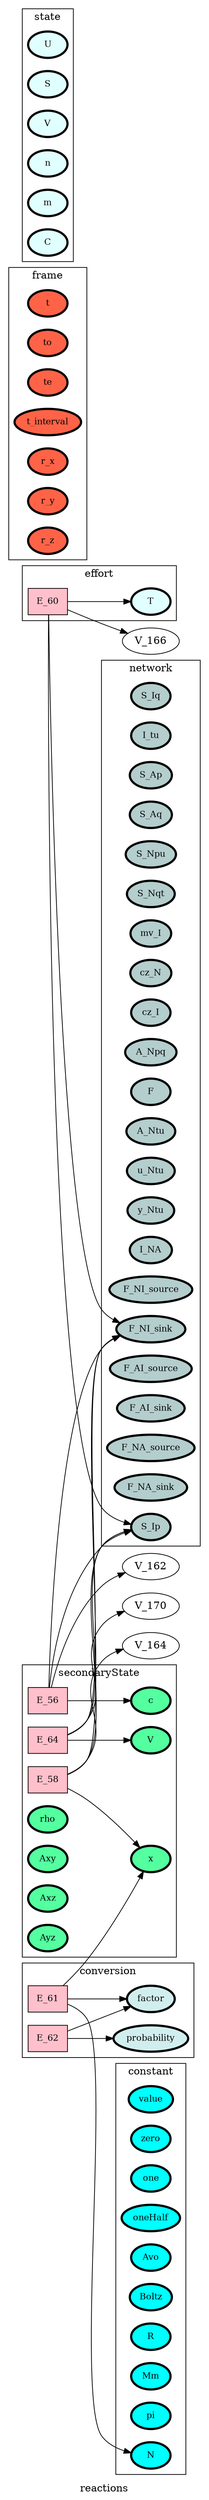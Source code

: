 digraph reactions {
label=reactions;
rankdir=LR;
subgraph cluster_reactions___network {
label=network;
rankdir=LR;
V_10 [fillcolor=lightcyan3, fontsize=12, label=S_Iq, penwidth=3, style=filled];
V_11 [fillcolor=lightcyan3, fontsize=12, label=I_tu, penwidth=3, style=filled];
V_12 [fillcolor=lightcyan3, fontsize=12, label=S_Ap, penwidth=3, style=filled];
V_13 [fillcolor=lightcyan3, fontsize=12, label=S_Aq, penwidth=3, style=filled];
V_14 [fillcolor=lightcyan3, fontsize=12, label=S_Npu, penwidth=3, style=filled];
V_15 [fillcolor=lightcyan3, fontsize=12, label=S_Nqt, penwidth=3, style=filled];
V_16 [fillcolor=lightcyan3, fontsize=12, label=mv_I, penwidth=3, style=filled];
V_17 [fillcolor=lightcyan3, fontsize=12, label=cz_N, penwidth=3, style=filled];
V_18 [fillcolor=lightcyan3, fontsize=12, label=cz_I, penwidth=3, style=filled];
V_19 [fillcolor=lightcyan3, fontsize=12, label=A_Npq, penwidth=3, style=filled];
V_2 [fillcolor=lightcyan3, fontsize=12, label=F, penwidth=3, style=filled];
V_20 [fillcolor=lightcyan3, fontsize=12, label=A_Ntu, penwidth=3, style=filled];
V_21 [fillcolor=lightcyan3, fontsize=12, label=u_Ntu, penwidth=3, style=filled];
V_22 [fillcolor=lightcyan3, fontsize=12, label=y_Ntu, penwidth=3, style=filled];
V_27 [fillcolor=lightcyan3, fontsize=12, label=I_NA, penwidth=3, style=filled];
V_3 [fillcolor=lightcyan3, fontsize=12, label=F_NI_source, penwidth=3, style=filled];
V_4 [fillcolor=lightcyan3, fontsize=12, label=F_NI_sink, penwidth=3, style=filled];
V_5 [fillcolor=lightcyan3, fontsize=12, label=F_AI_source, penwidth=3, style=filled];
V_6 [fillcolor=lightcyan3, fontsize=12, label=F_AI_sink, penwidth=3, style=filled];
V_7 [fillcolor=lightcyan3, fontsize=12, label=F_NA_source, penwidth=3, style=filled];
V_8 [fillcolor=lightcyan3, fontsize=12, label=F_NA_sink, penwidth=3, style=filled];
V_9 [fillcolor=lightcyan3, fontsize=12, label=S_Ip, penwidth=3, style=filled];
}

subgraph cluster_reactions___differenceOperator {
label=differenceOperator;
rankdir=LR;
}

subgraph cluster_reactions___frame {
label=frame;
rankdir=LR;
V_1 [fillcolor=tomato, fontsize=12, label=t, penwidth=3, style=filled];
V_105 [fillcolor=tomato, fontsize=12, label=to, penwidth=3, style=filled];
V_106 [fillcolor=tomato, fontsize=12, label=te, penwidth=3, style=filled];
V_107 [fillcolor=tomato, fontsize=12, label=t_interval, penwidth=3, style=filled];
V_23 [fillcolor=tomato, fontsize=12, label=r_x, penwidth=3, style=filled];
V_24 [fillcolor=tomato, fontsize=12, label=r_y, penwidth=3, style=filled];
V_25 [fillcolor=tomato, fontsize=12, label=r_z, penwidth=3, style=filled];
}

subgraph cluster_reactions___state {
label=state;
rankdir=LR;
V_108 [fillcolor=lightcyan, fontsize=12, label=U, penwidth=3, style=filled];
V_109 [fillcolor=lightcyan, fontsize=12, label=S, penwidth=3, style=filled];
V_110 [fillcolor=lightcyan, fontsize=12, label=V, penwidth=3, style=filled];
V_111 [fillcolor=lightcyan, fontsize=12, label=n, penwidth=3, style=filled];
V_137 [fillcolor=lightcyan, fontsize=12, label=m, penwidth=3, style=filled];
V_144 [fillcolor=lightcyan, fontsize=12, label=C, penwidth=3, style=filled];
}

subgraph cluster_reactions___constant {
label=constant;
rankdir=LR;
V_101 [fillcolor=cyan, fontsize=12, label=value, penwidth=3, style=filled];
V_102 [fillcolor=cyan, fontsize=12, label=zero, penwidth=3, style=filled];
V_103 [fillcolor=cyan, fontsize=12, label=one, penwidth=3, style=filled];
V_104 [fillcolor=cyan, fontsize=12, label=oneHalf, penwidth=3, style=filled];
V_121 [fillcolor=cyan, fontsize=12, label=Avo, penwidth=3, style=filled];
V_122 [fillcolor=cyan, fontsize=12, label=Boltz, penwidth=3, style=filled];
V_123 [fillcolor=cyan, fontsize=12, label=R, penwidth=3, style=filled];
V_132 [fillcolor=cyan, fontsize=12, label=Mm, penwidth=3, style=filled];
V_199 [fillcolor=cyan, fontsize=12, label=pi, penwidth=3, style=filled];
V_26 [fillcolor=cyan, fontsize=12, label=N, penwidth=3, style=filled];
}

E_60 -> V_166  [splines=ortho];
E_60 -> V_4  [splines=ortho];
E_60 -> V_9  [splines=ortho];
subgraph cluster_reactions___effort {
label=effort;
rankdir=LR;
V_167 [fillcolor=lightcyan1, fontsize=12, label=T, penwidth=3, style=filled];
E_60 [fillcolor=pink, fontsize=12, shape=box, style=filled];
E_60 -> V_167  [splines=ortho];
}

E_56 -> V_162  [splines=ortho];
E_56 -> V_4  [splines=ortho];
E_56 -> V_9  [splines=ortho];
E_58 -> V_164  [splines=ortho];
E_58 -> V_4  [splines=ortho];
E_58 -> V_9  [splines=ortho];
E_64 -> V_170  [splines=ortho];
E_64 -> V_4  [splines=ortho];
E_64 -> V_9  [splines=ortho];
subgraph cluster_reactions___secondaryState {
label=secondaryState;
rankdir=LR;
V_143 [fillcolor=seagreen1, fontsize=12, label=rho, penwidth=3, style=filled];
V_148 [fillcolor=seagreen1, fontsize=12, label=Axy, penwidth=3, style=filled];
V_149 [fillcolor=seagreen1, fontsize=12, label=Axz, penwidth=3, style=filled];
V_150 [fillcolor=seagreen1, fontsize=12, label=Ayz, penwidth=3, style=filled];
V_163 [fillcolor=seagreen1, fontsize=12, label=c, penwidth=3, style=filled];
V_165 [fillcolor=seagreen1, fontsize=12, label=x, penwidth=3, style=filled];
V_171 [fillcolor=seagreen1, fontsize=12, label=V, penwidth=3, style=filled];
E_56 [fillcolor=pink, fontsize=12, shape=box, style=filled];
E_56 -> V_163  [splines=ortho];
E_58 [fillcolor=pink, fontsize=12, shape=box, style=filled];
E_58 -> V_165  [splines=ortho];
E_64 [fillcolor=pink, fontsize=12, shape=box, style=filled];
E_64 -> V_171  [splines=ortho];
}

subgraph cluster_reactions___diffState {
label=diffState;
rankdir=LR;
}

E_61 -> V_165  [splines=ortho];
E_61 -> V_26  [splines=ortho];
E_62 -> V_168  [splines=ortho];
subgraph cluster_reactions___conversion {
label=conversion;
rankdir=LR;
V_168 [fillcolor=lightcyan2, fontsize=12, label=factor, penwidth=3, style=filled];
V_169 [fillcolor=lightcyan2, fontsize=12, label=probability, penwidth=3, style=filled];
E_61 [fillcolor=pink, fontsize=12, shape=box, style=filled];
E_61 -> V_168  [splines=ortho];
E_62 [fillcolor=pink, fontsize=12, shape=box, style=filled];
E_62 -> V_169  [splines=ortho];
}

}

